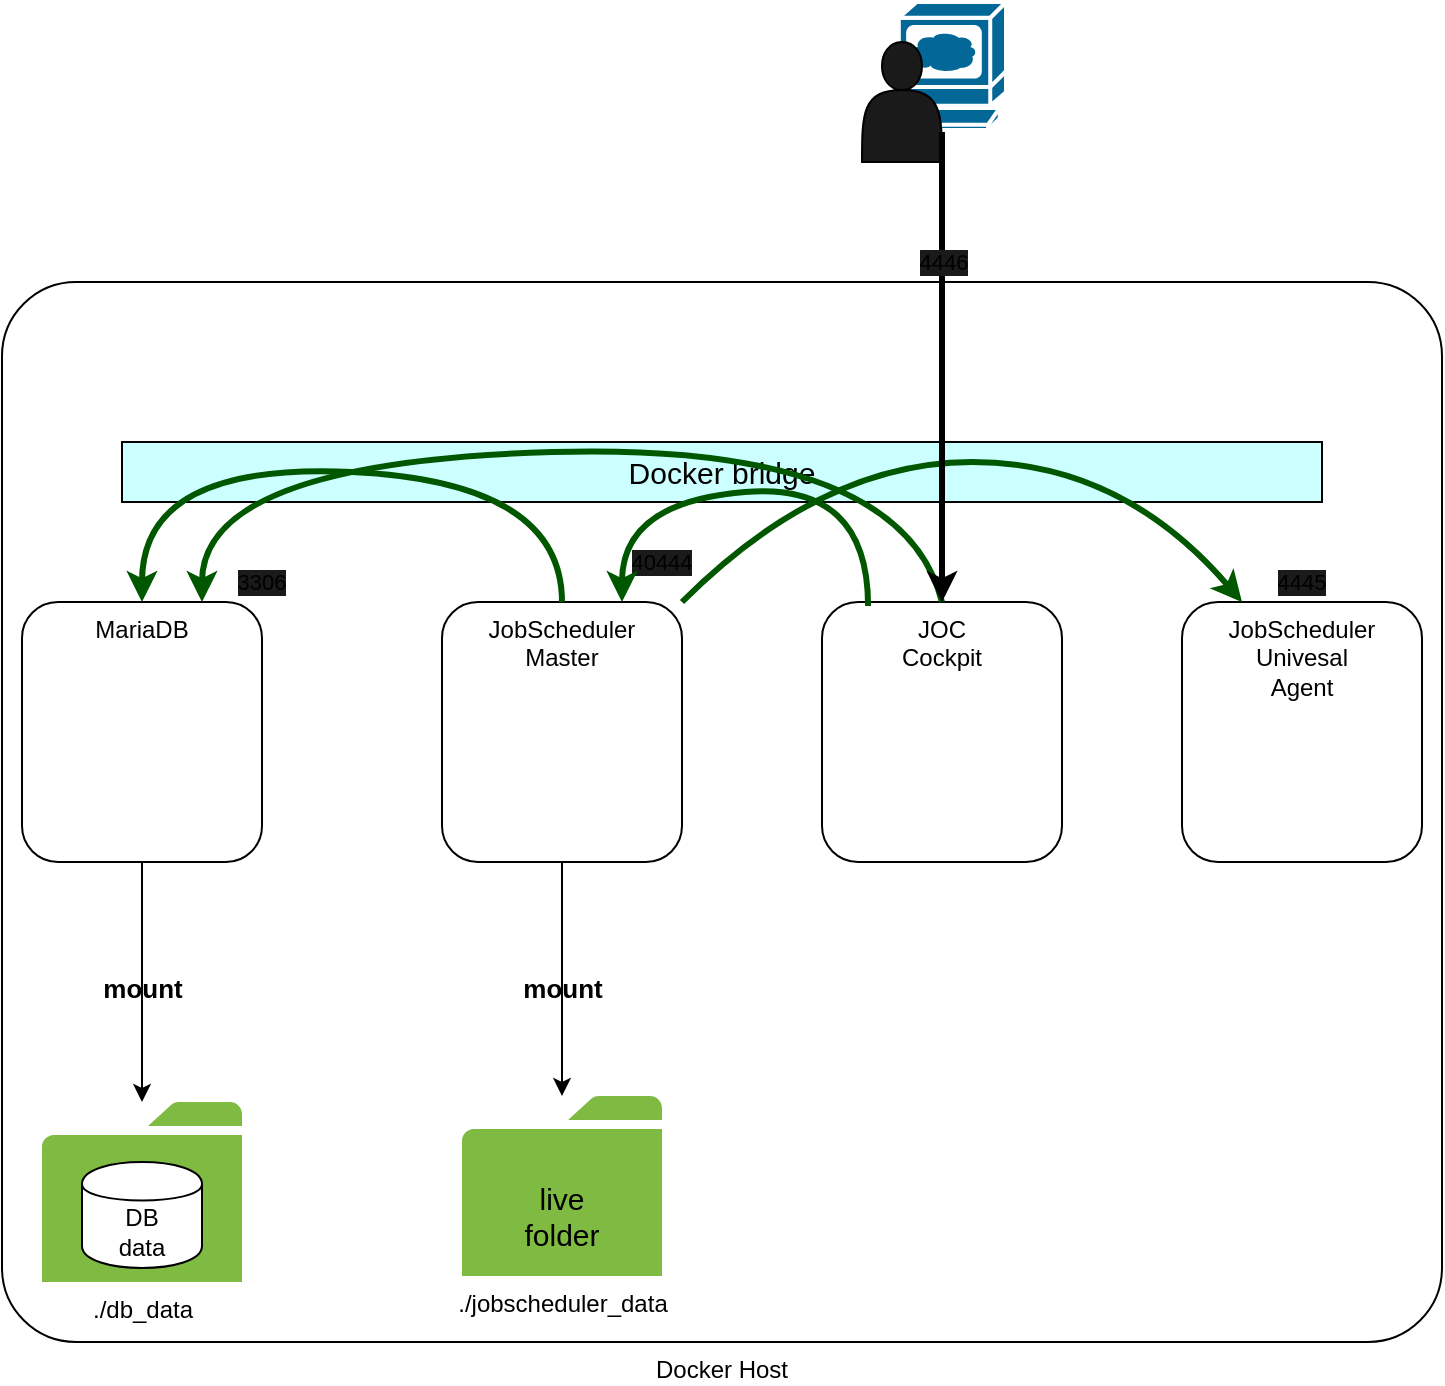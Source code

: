 <mxfile version="13.1.3">
    <diagram id="6hGFLwfOUW9BJ-s0fimq" name="Page-1">
        <mxGraphModel dx="1127" dy="1807" grid="1" gridSize="10" guides="1" tooltips="1" connect="1" arrows="1" fold="1" page="1" pageScale="1" pageWidth="827" pageHeight="1169" math="0" shadow="0">
            <root>
                <mxCell id="0"/>
                <mxCell id="1" parent="0"/>
                <mxCell id="4" value="Docker Host" style="rounded=1;whiteSpace=wrap;html=1;labelPosition=center;verticalLabelPosition=bottom;align=center;verticalAlign=top;arcSize=7;" vertex="1" parent="1">
                    <mxGeometry x="180" y="70" width="720" height="530" as="geometry"/>
                </mxCell>
                <mxCell id="11" value="./db_data&lt;br&gt;" style="pointerEvents=1;shadow=0;dashed=0;html=1;strokeColor=none;labelPosition=center;verticalLabelPosition=bottom;verticalAlign=top;outlineConnect=0;align=center;shape=mxgraph.office.concepts.folder;fillColor=#7FBA42;" vertex="1" parent="1">
                    <mxGeometry x="200" y="480" width="100" height="90" as="geometry"/>
                </mxCell>
                <mxCell id="16" style="edgeStyle=orthogonalEdgeStyle;rounded=0;orthogonalLoop=1;jettySize=auto;html=1;exitX=0.5;exitY=1;exitDx=0;exitDy=0;fontSize=15;" edge="1" parent="1" source="2" target="11">
                    <mxGeometry relative="1" as="geometry"/>
                </mxCell>
                <mxCell id="2" value="MariaDB" style="rounded=1;whiteSpace=wrap;html=1;verticalAlign=top;" vertex="1" parent="1">
                    <mxGeometry x="190" y="230" width="120" height="130" as="geometry"/>
                </mxCell>
                <mxCell id="17" style="edgeStyle=orthogonalEdgeStyle;rounded=0;orthogonalLoop=1;jettySize=auto;html=1;exitX=0.5;exitY=1;exitDx=0;exitDy=0;fontSize=15;" edge="1" parent="1" source="3" target="8">
                    <mxGeometry relative="1" as="geometry"/>
                </mxCell>
                <mxCell id="3" value="JobScheduler&lt;br&gt;Master" style="rounded=1;whiteSpace=wrap;html=1;verticalAlign=top;" vertex="1" parent="1">
                    <mxGeometry x="400" y="230" width="120" height="130" as="geometry"/>
                </mxCell>
                <mxCell id="6" value="JOC&lt;br&gt;Cockpit" style="rounded=1;whiteSpace=wrap;html=1;verticalAlign=top;" vertex="1" parent="1">
                    <mxGeometry x="590" y="230" width="120" height="130" as="geometry"/>
                </mxCell>
                <mxCell id="8" value="./jobscheduler_data" style="pointerEvents=1;shadow=0;dashed=0;html=1;strokeColor=none;labelPosition=center;verticalLabelPosition=bottom;verticalAlign=top;outlineConnect=0;align=center;shape=mxgraph.office.concepts.folder;fillColor=#7FBA42;" vertex="1" parent="1">
                    <mxGeometry x="410" y="477" width="100" height="90" as="geometry"/>
                </mxCell>
                <mxCell id="9" value="DB&lt;br&gt;data" style="shape=cylinder;whiteSpace=wrap;html=1;boundedLbl=1;backgroundOutline=1;" vertex="1" parent="1">
                    <mxGeometry x="220" y="510" width="60" height="53" as="geometry"/>
                </mxCell>
                <mxCell id="10" value="JobScheduler&lt;br&gt;Univesal&lt;br&gt;Agent" style="rounded=1;whiteSpace=wrap;html=1;verticalAlign=top;" vertex="1" parent="1">
                    <mxGeometry x="770" y="230" width="120" height="130" as="geometry"/>
                </mxCell>
                <mxCell id="12" value="live folder" style="text;html=1;strokeColor=none;fillColor=none;align=center;verticalAlign=middle;whiteSpace=wrap;rounded=0;fontSize=15;" vertex="1" parent="1">
                    <mxGeometry x="440" y="526.5" width="40" height="20" as="geometry"/>
                </mxCell>
                <mxCell id="18" value="&lt;font style=&quot;font-size: 13px&quot;&gt;mount&lt;/font&gt;" style="text;strokeColor=none;fillColor=none;html=1;fontSize=24;fontStyle=1;verticalAlign=middle;align=center;" vertex="1" parent="1">
                    <mxGeometry x="200" y="400" width="100" height="40" as="geometry"/>
                </mxCell>
                <mxCell id="19" value="&lt;font style=&quot;font-size: 13px&quot;&gt;mount&lt;/font&gt;" style="text;strokeColor=none;fillColor=none;html=1;fontSize=24;fontStyle=1;verticalAlign=middle;align=center;" vertex="1" parent="1">
                    <mxGeometry x="410" y="400" width="100" height="40" as="geometry"/>
                </mxCell>
                <mxCell id="20" value="&lt;font color=&quot;#000000&quot;&gt;Docker bridge&lt;/font&gt;" style="rounded=0;whiteSpace=wrap;html=1;fontSize=15;labelBackgroundColor=#CCFFFF;fillColor=#CCFFFF;" vertex="1" parent="1">
                    <mxGeometry x="240" y="150" width="600" height="30" as="geometry"/>
                </mxCell>
                <mxCell id="22" value="" style="curved=1;endArrow=classic;html=1;fontSize=15;exitX=0.5;exitY=0;exitDx=0;exitDy=0;entryX=0.5;entryY=0;entryDx=0;entryDy=0;strokeWidth=3;fillColor=#008a00;strokeColor=#005700;" edge="1" parent="1" source="3" target="2">
                    <mxGeometry width="50" height="50" relative="1" as="geometry">
                        <mxPoint x="580" y="410" as="sourcePoint"/>
                        <mxPoint x="630" y="360" as="targetPoint"/>
                        <Array as="points">
                            <mxPoint x="460" y="170"/>
                            <mxPoint x="250" y="160"/>
                        </Array>
                    </mxGeometry>
                </mxCell>
                <mxCell id="24" value="" style="curved=1;endArrow=classic;html=1;fontSize=15;exitX=0.5;exitY=0;exitDx=0;exitDy=0;entryX=0.75;entryY=0;entryDx=0;entryDy=0;strokeWidth=3;fillColor=#008a00;strokeColor=#005700;" edge="1" parent="1" source="6" target="2">
                    <mxGeometry width="50" height="50" relative="1" as="geometry">
                        <mxPoint x="470" y="240" as="sourcePoint"/>
                        <mxPoint x="260" y="240" as="targetPoint"/>
                        <Array as="points">
                            <mxPoint x="630" y="150"/>
                            <mxPoint x="280" y="160"/>
                        </Array>
                    </mxGeometry>
                </mxCell>
                <mxCell id="26" value="" style="curved=1;endArrow=classic;html=1;fontSize=15;exitX=1;exitY=0;exitDx=0;exitDy=0;entryX=0.25;entryY=0;entryDx=0;entryDy=0;strokeWidth=3;fillColor=#008a00;strokeColor=#005700;" edge="1" parent="1" source="3" target="10">
                    <mxGeometry width="50" height="50" relative="1" as="geometry">
                        <mxPoint x="623.04" y="241.95" as="sourcePoint"/>
                        <mxPoint x="500" y="240" as="targetPoint"/>
                        <Array as="points">
                            <mxPoint x="590" y="160"/>
                            <mxPoint x="740" y="160"/>
                        </Array>
                    </mxGeometry>
                </mxCell>
                <mxCell id="33" value="" style="shape=mxgraph.cisco.computers_and_peripherals.web_browser;html=1;dashed=0;fillColor=#036897;strokeColor=#ffffff;strokeWidth=2;verticalLabelPosition=bottom;verticalAlign=top;labelBackgroundColor=#CCFFFF;fontSize=9;" vertex="1" parent="1">
                    <mxGeometry x="620" y="-70" width="62" height="64" as="geometry"/>
                </mxCell>
                <mxCell id="34" value="" style="shape=actor;whiteSpace=wrap;html=1;labelBackgroundColor=#1A1A1A;fillColor=#1A1A1A;fontSize=9;" vertex="1" parent="1">
                    <mxGeometry x="610" y="-50" width="40" height="60" as="geometry"/>
                </mxCell>
                <mxCell id="35" value="" style="endArrow=classic;html=1;strokeWidth=3;fontSize=9;entryX=0.5;entryY=0;entryDx=0;entryDy=0;exitX=1;exitY=0.75;exitDx=0;exitDy=0;" edge="1" parent="1" source="34" target="6">
                    <mxGeometry width="50" height="50" relative="1" as="geometry">
                        <mxPoint x="580" y="110" as="sourcePoint"/>
                        <mxPoint x="630" y="60" as="targetPoint"/>
                    </mxGeometry>
                </mxCell>
                <mxCell id="36" value="&lt;font style=&quot;font-size: 11px&quot;&gt;4446&lt;/font&gt;" style="text;html=1;strokeColor=none;fillColor=none;align=center;verticalAlign=middle;whiteSpace=wrap;rounded=0;labelBackgroundColor=#1A1A1A;fontSize=9;" vertex="1" parent="1">
                    <mxGeometry x="631" y="50" width="40" height="20" as="geometry"/>
                </mxCell>
                <mxCell id="37" value="&lt;font style=&quot;font-size: 11px&quot;&gt;40444&lt;/font&gt;" style="text;html=1;strokeColor=none;fillColor=none;align=center;verticalAlign=middle;whiteSpace=wrap;rounded=0;labelBackgroundColor=#1A1A1A;fontSize=9;" vertex="1" parent="1">
                    <mxGeometry x="490" y="200" width="40" height="20" as="geometry"/>
                </mxCell>
                <mxCell id="38" value="" style="curved=1;endArrow=classic;html=1;fontSize=15;exitX=0.192;exitY=0.015;exitDx=0;exitDy=0;entryX=0.75;entryY=0;entryDx=0;entryDy=0;strokeWidth=3;fillColor=#008a00;strokeColor=#005700;exitPerimeter=0;" edge="1" parent="1" source="6" target="3">
                    <mxGeometry width="50" height="50" relative="1" as="geometry">
                        <mxPoint x="613.04" y="231.95" as="sourcePoint"/>
                        <mxPoint x="490" y="230" as="targetPoint"/>
                        <Array as="points">
                            <mxPoint x="613" y="170"/>
                            <mxPoint x="490" y="180"/>
                        </Array>
                    </mxGeometry>
                </mxCell>
                <mxCell id="39" value="&lt;font style=&quot;font-size: 11px&quot;&gt;3306&lt;/font&gt;" style="text;html=1;strokeColor=none;fillColor=none;align=center;verticalAlign=middle;whiteSpace=wrap;rounded=0;labelBackgroundColor=#1A1A1A;fontSize=9;" vertex="1" parent="1">
                    <mxGeometry x="290" y="210" width="40" height="20" as="geometry"/>
                </mxCell>
                <mxCell id="41" value="&lt;font style=&quot;font-size: 11px&quot;&gt;4445&lt;/font&gt;" style="text;html=1;strokeColor=none;fillColor=none;align=center;verticalAlign=middle;whiteSpace=wrap;rounded=0;labelBackgroundColor=#1A1A1A;fontSize=9;" vertex="1" parent="1">
                    <mxGeometry x="810" y="210" width="40" height="20" as="geometry"/>
                </mxCell>
            </root>
        </mxGraphModel>
    </diagram>
</mxfile>